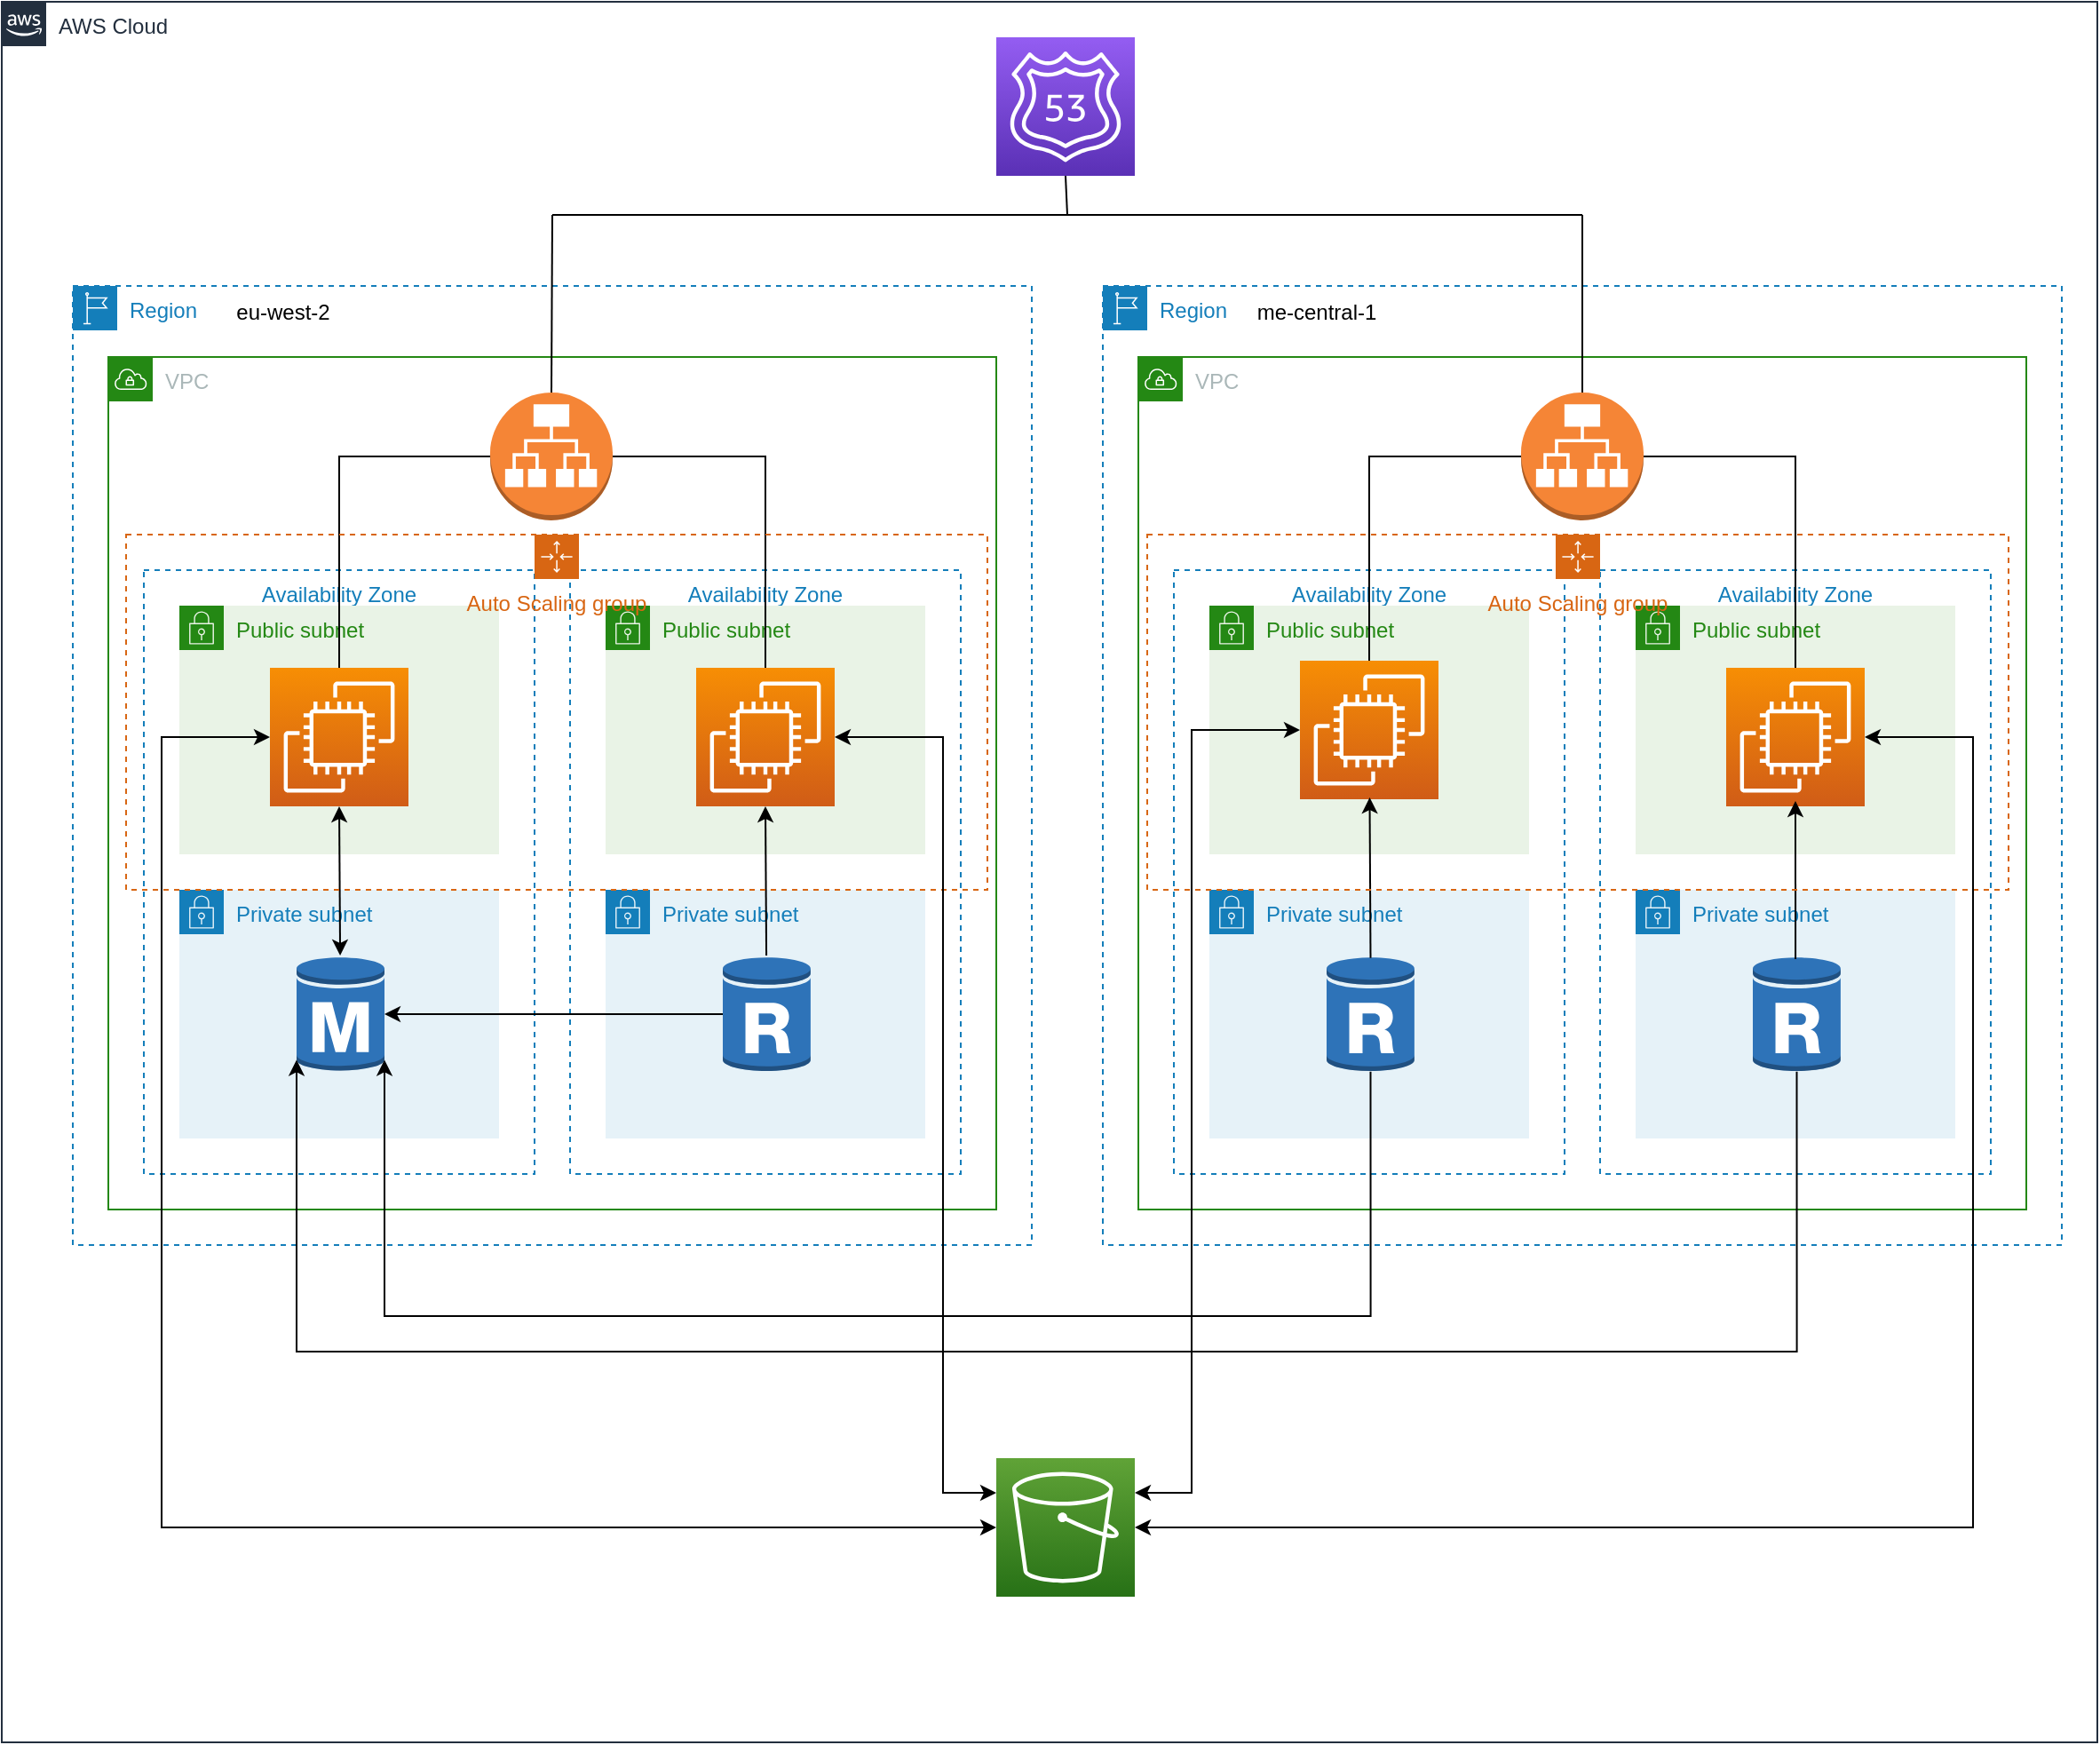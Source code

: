 <mxfile version="20.5.3" type="device"><diagram id="9AL0e-qM06q9D_0BJLEs" name="Page-1"><mxGraphModel dx="1590" dy="832" grid="1" gridSize="5" guides="1" tooltips="1" connect="1" arrows="1" fold="1" page="1" pageScale="1" pageWidth="1169" pageHeight="827" math="0" shadow="0"><root><mxCell id="0"/><mxCell id="1" parent="0"/><mxCell id="PSsWQGHh_uAdmonaR9B--28" value="" style="sketch=0;points=[[0,0,0],[0.25,0,0],[0.5,0,0],[0.75,0,0],[1,0,0],[0,1,0],[0.25,1,0],[0.5,1,0],[0.75,1,0],[1,1,0],[0,0.25,0],[0,0.5,0],[0,0.75,0],[1,0.25,0],[1,0.5,0],[1,0.75,0]];outlineConnect=0;fontColor=#232F3E;gradientColor=#945DF2;gradientDirection=north;fillColor=#5A30B5;strokeColor=#ffffff;dashed=0;verticalLabelPosition=bottom;verticalAlign=top;align=center;html=1;fontSize=12;fontStyle=0;aspect=fixed;shape=mxgraph.aws4.resourceIcon;resIcon=mxgraph.aws4.route_53;" parent="1" vertex="1"><mxGeometry x="560" y="20" width="78" height="78" as="geometry"/></mxCell><mxCell id="bZPf7hXfJWl-ffso0nt_-1" value="Region" style="points=[[0,0],[0.25,0],[0.5,0],[0.75,0],[1,0],[1,0.25],[1,0.5],[1,0.75],[1,1],[0.75,1],[0.5,1],[0.25,1],[0,1],[0,0.75],[0,0.5],[0,0.25]];outlineConnect=0;gradientColor=none;html=1;whiteSpace=wrap;fontSize=12;fontStyle=0;container=1;pointerEvents=0;collapsible=0;recursiveResize=0;shape=mxgraph.aws4.group;grIcon=mxgraph.aws4.group_region;strokeColor=#147EBA;fillColor=none;verticalAlign=top;align=left;spacingLeft=30;fontColor=#147EBA;dashed=1;" parent="1" vertex="1"><mxGeometry x="40" y="160" width="540" height="540" as="geometry"/></mxCell><mxCell id="bZPf7hXfJWl-ffso0nt_-3" value="VPC" style="points=[[0,0],[0.25,0],[0.5,0],[0.75,0],[1,0],[1,0.25],[1,0.5],[1,0.75],[1,1],[0.75,1],[0.5,1],[0.25,1],[0,1],[0,0.75],[0,0.5],[0,0.25]];outlineConnect=0;gradientColor=none;html=1;whiteSpace=wrap;fontSize=12;fontStyle=0;container=1;pointerEvents=0;collapsible=0;recursiveResize=0;shape=mxgraph.aws4.group;grIcon=mxgraph.aws4.group_vpc;strokeColor=#248814;fillColor=none;verticalAlign=top;align=left;spacingLeft=30;fontColor=#AAB7B8;dashed=0;" parent="bZPf7hXfJWl-ffso0nt_-1" vertex="1"><mxGeometry x="20" y="40" width="500" height="480" as="geometry"/></mxCell><mxCell id="bZPf7hXfJWl-ffso0nt_-5" value="Availability Zone" style="fillColor=none;strokeColor=#147EBA;dashed=1;verticalAlign=top;fontStyle=0;fontColor=#147EBA;" parent="bZPf7hXfJWl-ffso0nt_-3" vertex="1"><mxGeometry x="20" y="120" width="220" height="340" as="geometry"/></mxCell><mxCell id="bZPf7hXfJWl-ffso0nt_-6" value="Availability Zone" style="fillColor=none;strokeColor=#147EBA;dashed=1;verticalAlign=top;fontStyle=0;fontColor=#147EBA;" parent="bZPf7hXfJWl-ffso0nt_-3" vertex="1"><mxGeometry x="260" y="120" width="220" height="340" as="geometry"/></mxCell><mxCell id="bZPf7hXfJWl-ffso0nt_-9" value="" style="outlineConnect=0;dashed=0;verticalLabelPosition=bottom;verticalAlign=top;align=center;html=1;shape=mxgraph.aws3.application_load_balancer;fillColor=#F58536;gradientColor=none;" parent="bZPf7hXfJWl-ffso0nt_-3" vertex="1"><mxGeometry x="215" y="20" width="69" height="72" as="geometry"/></mxCell><mxCell id="bZPf7hXfJWl-ffso0nt_-11" value="Private subnet" style="points=[[0,0],[0.25,0],[0.5,0],[0.75,0],[1,0],[1,0.25],[1,0.5],[1,0.75],[1,1],[0.75,1],[0.5,1],[0.25,1],[0,1],[0,0.75],[0,0.5],[0,0.25]];outlineConnect=0;gradientColor=none;html=1;whiteSpace=wrap;fontSize=12;fontStyle=0;container=1;pointerEvents=0;collapsible=0;recursiveResize=0;shape=mxgraph.aws4.group;grIcon=mxgraph.aws4.group_security_group;grStroke=0;strokeColor=#147EBA;fillColor=#E6F2F8;verticalAlign=top;align=left;spacingLeft=30;fontColor=#147EBA;dashed=0;" parent="bZPf7hXfJWl-ffso0nt_-3" vertex="1"><mxGeometry x="40" y="300" width="180" height="140" as="geometry"/></mxCell><mxCell id="bZPf7hXfJWl-ffso0nt_-26" value="" style="outlineConnect=0;dashed=0;verticalLabelPosition=bottom;verticalAlign=top;align=center;html=1;shape=mxgraph.aws3.rds_db_instance;fillColor=#2E73B8;gradientColor=none;" parent="bZPf7hXfJWl-ffso0nt_-11" vertex="1"><mxGeometry x="66" y="37" width="49.5" height="66" as="geometry"/></mxCell><mxCell id="bZPf7hXfJWl-ffso0nt_-12" value="Private subnet" style="points=[[0,0],[0.25,0],[0.5,0],[0.75,0],[1,0],[1,0.25],[1,0.5],[1,0.75],[1,1],[0.75,1],[0.5,1],[0.25,1],[0,1],[0,0.75],[0,0.5],[0,0.25]];outlineConnect=0;gradientColor=none;html=1;whiteSpace=wrap;fontSize=12;fontStyle=0;container=1;pointerEvents=0;collapsible=0;recursiveResize=0;shape=mxgraph.aws4.group;grIcon=mxgraph.aws4.group_security_group;grStroke=0;strokeColor=#147EBA;fillColor=#E6F2F8;verticalAlign=top;align=left;spacingLeft=30;fontColor=#147EBA;dashed=0;" parent="bZPf7hXfJWl-ffso0nt_-3" vertex="1"><mxGeometry x="280" y="300" width="180" height="140" as="geometry"/></mxCell><mxCell id="bZPf7hXfJWl-ffso0nt_-27" value="" style="outlineConnect=0;dashed=0;verticalLabelPosition=bottom;verticalAlign=top;align=center;html=1;shape=mxgraph.aws3.rds_db_instance_read_replica;fillColor=#2E73B8;gradientColor=none;" parent="bZPf7hXfJWl-ffso0nt_-12" vertex="1"><mxGeometry x="66" y="37" width="49.5" height="66" as="geometry"/></mxCell><mxCell id="bZPf7hXfJWl-ffso0nt_-15" value="Public subnet" style="points=[[0,0],[0.25,0],[0.5,0],[0.75,0],[1,0],[1,0.25],[1,0.5],[1,0.75],[1,1],[0.75,1],[0.5,1],[0.25,1],[0,1],[0,0.75],[0,0.5],[0,0.25]];outlineConnect=0;gradientColor=none;html=1;whiteSpace=wrap;fontSize=12;fontStyle=0;container=1;pointerEvents=0;collapsible=0;recursiveResize=0;shape=mxgraph.aws4.group;grIcon=mxgraph.aws4.group_security_group;grStroke=0;strokeColor=#248814;fillColor=#E9F3E6;verticalAlign=top;align=left;spacingLeft=30;fontColor=#248814;dashed=0;" parent="bZPf7hXfJWl-ffso0nt_-3" vertex="1"><mxGeometry x="40" y="140" width="180" height="140" as="geometry"/></mxCell><mxCell id="bZPf7hXfJWl-ffso0nt_-19" value="" style="sketch=0;points=[[0,0,0],[0.25,0,0],[0.5,0,0],[0.75,0,0],[1,0,0],[0,1,0],[0.25,1,0],[0.5,1,0],[0.75,1,0],[1,1,0],[0,0.25,0],[0,0.5,0],[0,0.75,0],[1,0.25,0],[1,0.5,0],[1,0.75,0]];outlineConnect=0;fontColor=#232F3E;gradientColor=#F78E04;gradientDirection=north;fillColor=#D05C17;strokeColor=#ffffff;dashed=0;verticalLabelPosition=bottom;verticalAlign=top;align=center;html=1;fontSize=12;fontStyle=0;aspect=fixed;shape=mxgraph.aws4.resourceIcon;resIcon=mxgraph.aws4.ec2;" parent="bZPf7hXfJWl-ffso0nt_-15" vertex="1"><mxGeometry x="51" y="35" width="78" height="78" as="geometry"/></mxCell><mxCell id="bZPf7hXfJWl-ffso0nt_-16" value="Public subnet" style="points=[[0,0],[0.25,0],[0.5,0],[0.75,0],[1,0],[1,0.25],[1,0.5],[1,0.75],[1,1],[0.75,1],[0.5,1],[0.25,1],[0,1],[0,0.75],[0,0.5],[0,0.25]];outlineConnect=0;gradientColor=none;html=1;whiteSpace=wrap;fontSize=12;fontStyle=0;container=1;pointerEvents=0;collapsible=0;recursiveResize=0;shape=mxgraph.aws4.group;grIcon=mxgraph.aws4.group_security_group;grStroke=0;strokeColor=#248814;fillColor=#E9F3E6;verticalAlign=top;align=left;spacingLeft=30;fontColor=#248814;dashed=0;" parent="bZPf7hXfJWl-ffso0nt_-3" vertex="1"><mxGeometry x="280" y="140" width="180" height="140" as="geometry"/></mxCell><mxCell id="bZPf7hXfJWl-ffso0nt_-23" value="" style="sketch=0;points=[[0,0,0],[0.25,0,0],[0.5,0,0],[0.75,0,0],[1,0,0],[0,1,0],[0.25,1,0],[0.5,1,0],[0.75,1,0],[1,1,0],[0,0.25,0],[0,0.5,0],[0,0.75,0],[1,0.25,0],[1,0.5,0],[1,0.75,0]];outlineConnect=0;fontColor=#232F3E;gradientColor=#F78E04;gradientDirection=north;fillColor=#D05C17;strokeColor=#ffffff;dashed=0;verticalLabelPosition=bottom;verticalAlign=top;align=center;html=1;fontSize=12;fontStyle=0;aspect=fixed;shape=mxgraph.aws4.resourceIcon;resIcon=mxgraph.aws4.ec2;" parent="bZPf7hXfJWl-ffso0nt_-16" vertex="1"><mxGeometry x="51" y="35" width="78" height="78" as="geometry"/></mxCell><mxCell id="quVSlrwfuQFlu-SDrQh5-1" value="" style="endArrow=classic;startArrow=classic;html=1;rounded=0;entryX=0.5;entryY=1;entryDx=0;entryDy=0;entryPerimeter=0;" parent="bZPf7hXfJWl-ffso0nt_-3" source="bZPf7hXfJWl-ffso0nt_-26" target="bZPf7hXfJWl-ffso0nt_-19" edge="1"><mxGeometry width="50" height="50" relative="1" as="geometry"><mxPoint x="105" y="315" as="sourcePoint"/><mxPoint x="155" y="265" as="targetPoint"/></mxGeometry></mxCell><mxCell id="quVSlrwfuQFlu-SDrQh5-2" value="" style="endArrow=classic;html=1;rounded=0;entryX=0.5;entryY=1;entryDx=0;entryDy=0;entryPerimeter=0;" parent="bZPf7hXfJWl-ffso0nt_-3" source="bZPf7hXfJWl-ffso0nt_-27" target="bZPf7hXfJWl-ffso0nt_-23" edge="1"><mxGeometry width="50" height="50" relative="1" as="geometry"><mxPoint x="350" y="320" as="sourcePoint"/><mxPoint x="400" y="270" as="targetPoint"/></mxGeometry></mxCell><mxCell id="quVSlrwfuQFlu-SDrQh5-6" value="" style="endArrow=none;html=1;rounded=0;edgeStyle=orthogonalEdgeStyle;entryX=0;entryY=0.5;entryDx=0;entryDy=0;entryPerimeter=0;exitX=0.5;exitY=0;exitDx=0;exitDy=0;exitPerimeter=0;" parent="bZPf7hXfJWl-ffso0nt_-3" source="bZPf7hXfJWl-ffso0nt_-19" target="bZPf7hXfJWl-ffso0nt_-9" edge="1"><mxGeometry width="50" height="50" relative="1" as="geometry"><mxPoint x="120" y="90" as="sourcePoint"/><mxPoint x="170" y="40" as="targetPoint"/></mxGeometry></mxCell><mxCell id="quVSlrwfuQFlu-SDrQh5-8" value="" style="endArrow=none;html=1;rounded=0;edgeStyle=orthogonalEdgeStyle;exitX=0.5;exitY=0;exitDx=0;exitDy=0;exitPerimeter=0;entryX=1;entryY=0.5;entryDx=0;entryDy=0;entryPerimeter=0;" parent="bZPf7hXfJWl-ffso0nt_-3" source="bZPf7hXfJWl-ffso0nt_-23" target="bZPf7hXfJWl-ffso0nt_-9" edge="1"><mxGeometry width="50" height="50" relative="1" as="geometry"><mxPoint x="375" y="85" as="sourcePoint"/><mxPoint x="420" y="35" as="targetPoint"/></mxGeometry></mxCell><mxCell id="quVSlrwfuQFlu-SDrQh5-20" value="" style="endArrow=classic;html=1;rounded=0;entryX=1;entryY=0.5;entryDx=0;entryDy=0;entryPerimeter=0;" parent="bZPf7hXfJWl-ffso0nt_-3" source="bZPf7hXfJWl-ffso0nt_-27" target="bZPf7hXfJWl-ffso0nt_-26" edge="1"><mxGeometry width="50" height="50" relative="1" as="geometry"><mxPoint x="315" y="575" as="sourcePoint"/><mxPoint x="365" y="525" as="targetPoint"/></mxGeometry></mxCell><mxCell id="quVSlrwfuQFlu-SDrQh5-10" value="eu-west-2" style="text;html=1;resizable=0;autosize=1;align=center;verticalAlign=middle;points=[];fillColor=none;strokeColor=none;rounded=0;" parent="bZPf7hXfJWl-ffso0nt_-1" vertex="1"><mxGeometry x="80" width="75" height="30" as="geometry"/></mxCell><mxCell id="bZPf7hXfJWl-ffso0nt_-2" value="Region" style="points=[[0,0],[0.25,0],[0.5,0],[0.75,0],[1,0],[1,0.25],[1,0.5],[1,0.75],[1,1],[0.75,1],[0.5,1],[0.25,1],[0,1],[0,0.75],[0,0.5],[0,0.25]];outlineConnect=0;gradientColor=none;html=1;whiteSpace=wrap;fontSize=12;fontStyle=0;container=1;pointerEvents=0;collapsible=0;recursiveResize=0;shape=mxgraph.aws4.group;grIcon=mxgraph.aws4.group_region;strokeColor=#147EBA;fillColor=none;verticalAlign=top;align=left;spacingLeft=30;fontColor=#147EBA;dashed=1;" parent="1" vertex="1"><mxGeometry x="620" y="160" width="540" height="540" as="geometry"/></mxCell><mxCell id="bZPf7hXfJWl-ffso0nt_-4" value="VPC" style="points=[[0,0],[0.25,0],[0.5,0],[0.75,0],[1,0],[1,0.25],[1,0.5],[1,0.75],[1,1],[0.75,1],[0.5,1],[0.25,1],[0,1],[0,0.75],[0,0.5],[0,0.25]];outlineConnect=0;gradientColor=none;html=1;whiteSpace=wrap;fontSize=12;fontStyle=0;container=1;pointerEvents=0;collapsible=0;recursiveResize=0;shape=mxgraph.aws4.group;grIcon=mxgraph.aws4.group_vpc;strokeColor=#248814;fillColor=none;verticalAlign=top;align=left;spacingLeft=30;fontColor=#AAB7B8;dashed=0;" parent="bZPf7hXfJWl-ffso0nt_-2" vertex="1"><mxGeometry x="20" y="40" width="500" height="480" as="geometry"/></mxCell><mxCell id="bZPf7hXfJWl-ffso0nt_-7" value="Availability Zone" style="fillColor=none;strokeColor=#147EBA;dashed=1;verticalAlign=top;fontStyle=0;fontColor=#147EBA;" parent="bZPf7hXfJWl-ffso0nt_-4" vertex="1"><mxGeometry x="20" y="120" width="220" height="340" as="geometry"/></mxCell><mxCell id="bZPf7hXfJWl-ffso0nt_-8" value="Availability Zone" style="fillColor=none;strokeColor=#147EBA;dashed=1;verticalAlign=top;fontStyle=0;fontColor=#147EBA;" parent="bZPf7hXfJWl-ffso0nt_-4" vertex="1"><mxGeometry x="260" y="120" width="220" height="340" as="geometry"/></mxCell><mxCell id="bZPf7hXfJWl-ffso0nt_-10" value="" style="outlineConnect=0;dashed=0;verticalLabelPosition=bottom;verticalAlign=top;align=center;html=1;shape=mxgraph.aws3.application_load_balancer;fillColor=#F58536;gradientColor=none;" parent="bZPf7hXfJWl-ffso0nt_-4" vertex="1"><mxGeometry x="215.5" y="20" width="69" height="72" as="geometry"/></mxCell><mxCell id="bZPf7hXfJWl-ffso0nt_-13" value="Private subnet" style="points=[[0,0],[0.25,0],[0.5,0],[0.75,0],[1,0],[1,0.25],[1,0.5],[1,0.75],[1,1],[0.75,1],[0.5,1],[0.25,1],[0,1],[0,0.75],[0,0.5],[0,0.25]];outlineConnect=0;gradientColor=none;html=1;whiteSpace=wrap;fontSize=12;fontStyle=0;container=1;pointerEvents=0;collapsible=0;recursiveResize=0;shape=mxgraph.aws4.group;grIcon=mxgraph.aws4.group_security_group;grStroke=0;strokeColor=#147EBA;fillColor=#E6F2F8;verticalAlign=top;align=left;spacingLeft=30;fontColor=#147EBA;dashed=0;" parent="bZPf7hXfJWl-ffso0nt_-4" vertex="1"><mxGeometry x="40" y="300" width="180" height="140" as="geometry"/></mxCell><mxCell id="bZPf7hXfJWl-ffso0nt_-28" value="" style="outlineConnect=0;dashed=0;verticalLabelPosition=bottom;verticalAlign=top;align=center;html=1;shape=mxgraph.aws3.rds_db_instance_read_replica;fillColor=#2E73B8;gradientColor=none;" parent="bZPf7hXfJWl-ffso0nt_-13" vertex="1"><mxGeometry x="66" y="37" width="49.5" height="66" as="geometry"/></mxCell><mxCell id="bZPf7hXfJWl-ffso0nt_-14" value="Private subnet" style="points=[[0,0],[0.25,0],[0.5,0],[0.75,0],[1,0],[1,0.25],[1,0.5],[1,0.75],[1,1],[0.75,1],[0.5,1],[0.25,1],[0,1],[0,0.75],[0,0.5],[0,0.25]];outlineConnect=0;gradientColor=none;html=1;whiteSpace=wrap;fontSize=12;fontStyle=0;container=1;pointerEvents=0;collapsible=0;recursiveResize=0;shape=mxgraph.aws4.group;grIcon=mxgraph.aws4.group_security_group;grStroke=0;strokeColor=#147EBA;fillColor=#E6F2F8;verticalAlign=top;align=left;spacingLeft=30;fontColor=#147EBA;dashed=0;" parent="bZPf7hXfJWl-ffso0nt_-4" vertex="1"><mxGeometry x="280" y="300" width="180" height="140" as="geometry"/></mxCell><mxCell id="bZPf7hXfJWl-ffso0nt_-29" value="" style="outlineConnect=0;dashed=0;verticalLabelPosition=bottom;verticalAlign=top;align=center;html=1;shape=mxgraph.aws3.rds_db_instance_read_replica;fillColor=#2E73B8;gradientColor=none;" parent="bZPf7hXfJWl-ffso0nt_-14" vertex="1"><mxGeometry x="66" y="37" width="49.5" height="66" as="geometry"/></mxCell><mxCell id="bZPf7hXfJWl-ffso0nt_-17" value="Public subnet" style="points=[[0,0],[0.25,0],[0.5,0],[0.75,0],[1,0],[1,0.25],[1,0.5],[1,0.75],[1,1],[0.75,1],[0.5,1],[0.25,1],[0,1],[0,0.75],[0,0.5],[0,0.25]];outlineConnect=0;gradientColor=none;html=1;whiteSpace=wrap;fontSize=12;fontStyle=0;container=1;pointerEvents=0;collapsible=0;recursiveResize=0;shape=mxgraph.aws4.group;grIcon=mxgraph.aws4.group_security_group;grStroke=0;strokeColor=#248814;fillColor=#E9F3E6;verticalAlign=top;align=left;spacingLeft=30;fontColor=#248814;dashed=0;" parent="bZPf7hXfJWl-ffso0nt_-4" vertex="1"><mxGeometry x="40" y="140" width="180" height="140" as="geometry"/></mxCell><mxCell id="bZPf7hXfJWl-ffso0nt_-21" value="" style="sketch=0;points=[[0,0,0],[0.25,0,0],[0.5,0,0],[0.75,0,0],[1,0,0],[0,1,0],[0.25,1,0],[0.5,1,0],[0.75,1,0],[1,1,0],[0,0.25,0],[0,0.5,0],[0,0.75,0],[1,0.25,0],[1,0.5,0],[1,0.75,0]];outlineConnect=0;fontColor=#232F3E;gradientColor=#F78E04;gradientDirection=north;fillColor=#D05C17;strokeColor=#ffffff;dashed=0;verticalLabelPosition=bottom;verticalAlign=top;align=center;html=1;fontSize=12;fontStyle=0;aspect=fixed;shape=mxgraph.aws4.resourceIcon;resIcon=mxgraph.aws4.ec2;" parent="bZPf7hXfJWl-ffso0nt_-17" vertex="1"><mxGeometry x="51" y="31" width="78" height="78" as="geometry"/></mxCell><mxCell id="quVSlrwfuQFlu-SDrQh5-3" value="" style="endArrow=classic;html=1;rounded=0;entryX=0.5;entryY=1;entryDx=0;entryDy=0;entryPerimeter=0;exitX=0.5;exitY=0.02;exitDx=0;exitDy=0;exitPerimeter=0;" parent="bZPf7hXfJWl-ffso0nt_-17" source="bZPf7hXfJWl-ffso0nt_-28" edge="1"><mxGeometry width="50" height="50" relative="1" as="geometry"><mxPoint x="90.788" y="192" as="sourcePoint"/><mxPoint x="90.25" y="108" as="targetPoint"/></mxGeometry></mxCell><mxCell id="bZPf7hXfJWl-ffso0nt_-18" value="Public subnet" style="points=[[0,0],[0.25,0],[0.5,0],[0.75,0],[1,0],[1,0.25],[1,0.5],[1,0.75],[1,1],[0.75,1],[0.5,1],[0.25,1],[0,1],[0,0.75],[0,0.5],[0,0.25]];outlineConnect=0;gradientColor=none;html=1;whiteSpace=wrap;fontSize=12;fontStyle=0;container=1;pointerEvents=0;collapsible=0;recursiveResize=0;shape=mxgraph.aws4.group;grIcon=mxgraph.aws4.group_security_group;grStroke=0;strokeColor=#248814;fillColor=#E9F3E6;verticalAlign=top;align=left;spacingLeft=30;fontColor=#248814;dashed=0;" parent="bZPf7hXfJWl-ffso0nt_-4" vertex="1"><mxGeometry x="280" y="140" width="180" height="140" as="geometry"/></mxCell><mxCell id="bZPf7hXfJWl-ffso0nt_-22" value="" style="sketch=0;points=[[0,0,0],[0.25,0,0],[0.5,0,0],[0.75,0,0],[1,0,0],[0,1,0],[0.25,1,0],[0.5,1,0],[0.75,1,0],[1,1,0],[0,0.25,0],[0,0.5,0],[0,0.75,0],[1,0.25,0],[1,0.5,0],[1,0.75,0]];outlineConnect=0;fontColor=#232F3E;gradientColor=#F78E04;gradientDirection=north;fillColor=#D05C17;strokeColor=#ffffff;dashed=0;verticalLabelPosition=bottom;verticalAlign=top;align=center;html=1;fontSize=12;fontStyle=0;aspect=fixed;shape=mxgraph.aws4.resourceIcon;resIcon=mxgraph.aws4.ec2;" parent="bZPf7hXfJWl-ffso0nt_-18" vertex="1"><mxGeometry x="51" y="35" width="78" height="78" as="geometry"/></mxCell><mxCell id="quVSlrwfuQFlu-SDrQh5-4" value="" style="endArrow=classic;html=1;rounded=0;" parent="bZPf7hXfJWl-ffso0nt_-4" edge="1"><mxGeometry width="50" height="50" relative="1" as="geometry"><mxPoint x="370.038" y="339" as="sourcePoint"/><mxPoint x="370" y="250" as="targetPoint"/></mxGeometry></mxCell><mxCell id="quVSlrwfuQFlu-SDrQh5-12" value="" style="endArrow=none;html=1;rounded=0;edgeStyle=orthogonalEdgeStyle;exitX=0.5;exitY=0;exitDx=0;exitDy=0;exitPerimeter=0;entryX=0;entryY=0.5;entryDx=0;entryDy=0;entryPerimeter=0;" parent="bZPf7hXfJWl-ffso0nt_-4" source="bZPf7hXfJWl-ffso0nt_-21" target="bZPf7hXfJWl-ffso0nt_-10" edge="1"><mxGeometry width="50" height="50" relative="1" as="geometry"><mxPoint x="130" y="-110" as="sourcePoint"/><mxPoint x="180" y="-160" as="targetPoint"/></mxGeometry></mxCell><mxCell id="quVSlrwfuQFlu-SDrQh5-13" value="" style="endArrow=none;html=1;rounded=0;edgeStyle=orthogonalEdgeStyle;entryX=0.5;entryY=0;entryDx=0;entryDy=0;entryPerimeter=0;" parent="bZPf7hXfJWl-ffso0nt_-4" source="bZPf7hXfJWl-ffso0nt_-10" target="bZPf7hXfJWl-ffso0nt_-22" edge="1"><mxGeometry width="50" height="50" relative="1" as="geometry"><mxPoint x="325" y="-80" as="sourcePoint"/><mxPoint x="375" y="-130" as="targetPoint"/></mxGeometry></mxCell><mxCell id="quVSlrwfuQFlu-SDrQh5-11" value="me-central-1" style="text;html=1;resizable=0;autosize=1;align=center;verticalAlign=middle;points=[];fillColor=none;strokeColor=none;rounded=0;" parent="bZPf7hXfJWl-ffso0nt_-2" vertex="1"><mxGeometry x="75" width="90" height="30" as="geometry"/></mxCell><mxCell id="quVSlrwfuQFlu-SDrQh5-14" value="" style="endArrow=none;html=1;rounded=0;" parent="1" edge="1"><mxGeometry width="50" height="50" relative="1" as="geometry"><mxPoint x="310" y="120" as="sourcePoint"/><mxPoint x="890" y="120" as="targetPoint"/></mxGeometry></mxCell><mxCell id="quVSlrwfuQFlu-SDrQh5-15" value="" style="endArrow=none;html=1;rounded=0;exitX=0.5;exitY=0;exitDx=0;exitDy=0;exitPerimeter=0;" parent="1" source="bZPf7hXfJWl-ffso0nt_-9" edge="1"><mxGeometry width="50" height="50" relative="1" as="geometry"><mxPoint x="330" y="90" as="sourcePoint"/><mxPoint x="310" y="120" as="targetPoint"/></mxGeometry></mxCell><mxCell id="quVSlrwfuQFlu-SDrQh5-16" value="" style="endArrow=none;html=1;rounded=0;exitX=0.5;exitY=0;exitDx=0;exitDy=0;exitPerimeter=0;" parent="1" source="bZPf7hXfJWl-ffso0nt_-10" edge="1"><mxGeometry width="50" height="50" relative="1" as="geometry"><mxPoint x="920" y="120" as="sourcePoint"/><mxPoint x="890" y="120" as="targetPoint"/></mxGeometry></mxCell><mxCell id="quVSlrwfuQFlu-SDrQh5-18" value="" style="endArrow=none;html=1;rounded=0;entryX=0.5;entryY=1;entryDx=0;entryDy=0;entryPerimeter=0;" parent="1" target="PSsWQGHh_uAdmonaR9B--28" edge="1"><mxGeometry width="50" height="50" relative="1" as="geometry"><mxPoint x="600" y="120" as="sourcePoint"/><mxPoint x="255" y="45" as="targetPoint"/></mxGeometry></mxCell><mxCell id="quVSlrwfuQFlu-SDrQh5-21" value="" style="endArrow=classic;html=1;rounded=0;exitX=0.5;exitY=0.99;exitDx=0;exitDy=0;exitPerimeter=0;edgeStyle=orthogonalEdgeStyle;entryX=1;entryY=0.89;entryDx=0;entryDy=0;entryPerimeter=0;" parent="1" source="bZPf7hXfJWl-ffso0nt_-28" target="bZPf7hXfJWl-ffso0nt_-26" edge="1"><mxGeometry width="50" height="50" relative="1" as="geometry"><mxPoint x="770" y="800" as="sourcePoint"/><mxPoint x="820" y="750" as="targetPoint"/><Array as="points"><mxPoint x="771" y="740"/><mxPoint x="216" y="740"/></Array></mxGeometry></mxCell><mxCell id="quVSlrwfuQFlu-SDrQh5-22" value="" style="endArrow=classic;html=1;rounded=0;exitX=0.5;exitY=0.99;exitDx=0;exitDy=0;exitPerimeter=0;edgeStyle=orthogonalEdgeStyle;entryX=0;entryY=0.89;entryDx=0;entryDy=0;entryPerimeter=0;" parent="1" source="bZPf7hXfJWl-ffso0nt_-29" target="bZPf7hXfJWl-ffso0nt_-26" edge="1"><mxGeometry width="50" height="50" relative="1" as="geometry"><mxPoint x="870" y="775" as="sourcePoint"/><mxPoint x="920" y="725" as="targetPoint"/><Array as="points"><mxPoint x="1011" y="760"/><mxPoint x="166" y="760"/></Array></mxGeometry></mxCell><mxCell id="quVSlrwfuQFlu-SDrQh5-25" value="AWS Cloud" style="points=[[0,0],[0.25,0],[0.5,0],[0.75,0],[1,0],[1,0.25],[1,0.5],[1,0.75],[1,1],[0.75,1],[0.5,1],[0.25,1],[0,1],[0,0.75],[0,0.5],[0,0.25]];outlineConnect=0;gradientColor=none;html=1;whiteSpace=wrap;fontSize=12;fontStyle=0;container=1;pointerEvents=0;collapsible=0;recursiveResize=0;shape=mxgraph.aws4.group;grIcon=mxgraph.aws4.group_aws_cloud_alt;strokeColor=#232F3E;fillColor=none;verticalAlign=top;align=left;spacingLeft=30;fontColor=#232F3E;dashed=0;" parent="1" vertex="1"><mxGeometry width="1180" height="980" as="geometry"/></mxCell><mxCell id="quVSlrwfuQFlu-SDrQh5-26" value="" style="sketch=0;points=[[0,0,0],[0.25,0,0],[0.5,0,0],[0.75,0,0],[1,0,0],[0,1,0],[0.25,1,0],[0.5,1,0],[0.75,1,0],[1,1,0],[0,0.25,0],[0,0.5,0],[0,0.75,0],[1,0.25,0],[1,0.5,0],[1,0.75,0]];outlineConnect=0;fontColor=#232F3E;gradientColor=#60A337;gradientDirection=north;fillColor=#277116;strokeColor=#ffffff;dashed=0;verticalLabelPosition=bottom;verticalAlign=top;align=center;html=1;fontSize=12;fontStyle=0;aspect=fixed;shape=mxgraph.aws4.resourceIcon;resIcon=mxgraph.aws4.s3;" parent="quVSlrwfuQFlu-SDrQh5-25" vertex="1"><mxGeometry x="560" y="820" width="78" height="78" as="geometry"/></mxCell><mxCell id="XX6acBT92mZLAijNNB8y-1" value="Auto Scaling group" style="points=[[0,0],[0.25,0],[0.5,0],[0.75,0],[1,0],[1,0.25],[1,0.5],[1,0.75],[1,1],[0.75,1],[0.5,1],[0.25,1],[0,1],[0,0.75],[0,0.5],[0,0.25]];outlineConnect=0;gradientColor=none;html=1;whiteSpace=wrap;fontSize=12;fontStyle=0;container=1;pointerEvents=0;collapsible=0;recursiveResize=0;shape=mxgraph.aws4.groupCenter;grIcon=mxgraph.aws4.group_auto_scaling_group;grStroke=1;strokeColor=#D86613;fillColor=none;verticalAlign=top;align=center;fontColor=#D86613;dashed=1;spacingTop=25;" vertex="1" parent="quVSlrwfuQFlu-SDrQh5-25"><mxGeometry x="70" y="300" width="485" height="200" as="geometry"/></mxCell><mxCell id="XX6acBT92mZLAijNNB8y-2" value="Auto Scaling group" style="points=[[0,0],[0.25,0],[0.5,0],[0.75,0],[1,0],[1,0.25],[1,0.5],[1,0.75],[1,1],[0.75,1],[0.5,1],[0.25,1],[0,1],[0,0.75],[0,0.5],[0,0.25]];outlineConnect=0;gradientColor=none;html=1;whiteSpace=wrap;fontSize=12;fontStyle=0;container=1;pointerEvents=0;collapsible=0;recursiveResize=0;shape=mxgraph.aws4.groupCenter;grIcon=mxgraph.aws4.group_auto_scaling_group;grStroke=1;strokeColor=#D86613;fillColor=none;verticalAlign=top;align=center;fontColor=#D86613;dashed=1;spacingTop=25;" vertex="1" parent="quVSlrwfuQFlu-SDrQh5-25"><mxGeometry x="645" y="300" width="485" height="200" as="geometry"/></mxCell><mxCell id="quVSlrwfuQFlu-SDrQh5-27" value="" style="endArrow=classic;startArrow=classic;html=1;rounded=0;edgeStyle=orthogonalEdgeStyle;entryX=0;entryY=0.5;entryDx=0;entryDy=0;entryPerimeter=0;exitX=0;exitY=0.5;exitDx=0;exitDy=0;exitPerimeter=0;" parent="1" source="quVSlrwfuQFlu-SDrQh5-26" target="bZPf7hXfJWl-ffso0nt_-19" edge="1"><mxGeometry width="50" height="50" relative="1" as="geometry"><mxPoint x="45" y="855" as="sourcePoint"/><mxPoint x="95" y="805" as="targetPoint"/><Array as="points"><mxPoint x="90" y="859"/><mxPoint x="90" y="414"/></Array></mxGeometry></mxCell><mxCell id="quVSlrwfuQFlu-SDrQh5-28" value="" style="endArrow=classic;startArrow=classic;html=1;rounded=0;edgeStyle=orthogonalEdgeStyle;exitX=1;exitY=0.5;exitDx=0;exitDy=0;exitPerimeter=0;entryX=1;entryY=0.5;entryDx=0;entryDy=0;entryPerimeter=0;" parent="1" source="quVSlrwfuQFlu-SDrQh5-26" target="bZPf7hXfJWl-ffso0nt_-22" edge="1"><mxGeometry width="50" height="50" relative="1" as="geometry"><mxPoint x="885" y="910" as="sourcePoint"/><mxPoint x="935" y="860" as="targetPoint"/><Array as="points"><mxPoint x="1110" y="859"/><mxPoint x="1110" y="414"/></Array></mxGeometry></mxCell><mxCell id="quVSlrwfuQFlu-SDrQh5-29" value="" style="endArrow=classic;startArrow=classic;html=1;rounded=0;edgeStyle=orthogonalEdgeStyle;entryX=0;entryY=0.25;entryDx=0;entryDy=0;entryPerimeter=0;exitX=1;exitY=0.5;exitDx=0;exitDy=0;exitPerimeter=0;" parent="1" source="bZPf7hXfJWl-ffso0nt_-23" target="quVSlrwfuQFlu-SDrQh5-26" edge="1"><mxGeometry width="50" height="50" relative="1" as="geometry"><mxPoint x="355" y="955" as="sourcePoint"/><mxPoint x="405" y="905" as="targetPoint"/><Array as="points"><mxPoint x="530" y="414"/><mxPoint x="530" y="840"/></Array></mxGeometry></mxCell><mxCell id="quVSlrwfuQFlu-SDrQh5-30" value="" style="endArrow=classic;startArrow=classic;html=1;rounded=0;edgeStyle=orthogonalEdgeStyle;entryX=1;entryY=0.25;entryDx=0;entryDy=0;entryPerimeter=0;exitX=0;exitY=0.5;exitDx=0;exitDy=0;exitPerimeter=0;" parent="1" source="bZPf7hXfJWl-ffso0nt_-21" target="quVSlrwfuQFlu-SDrQh5-26" edge="1"><mxGeometry width="50" height="50" relative="1" as="geometry"><mxPoint x="390" y="970" as="sourcePoint"/><mxPoint x="440" y="920" as="targetPoint"/><Array as="points"><mxPoint x="670" y="410"/><mxPoint x="670" y="840"/></Array></mxGeometry></mxCell></root></mxGraphModel></diagram></mxfile>